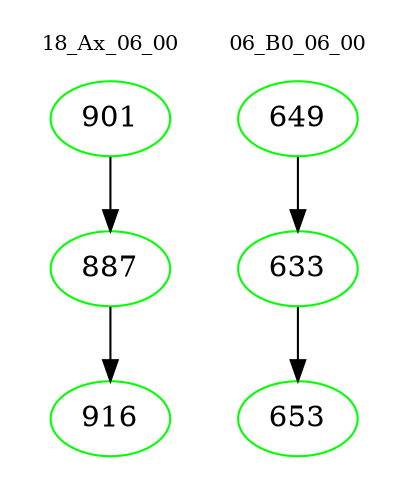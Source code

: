 digraph{
subgraph cluster_0 {
color = white
label = "18_Ax_06_00";
fontsize=10;
T0_901 [label="901", color="green"]
T0_901 -> T0_887 [color="black"]
T0_887 [label="887", color="green"]
T0_887 -> T0_916 [color="black"]
T0_916 [label="916", color="green"]
}
subgraph cluster_1 {
color = white
label = "06_B0_06_00";
fontsize=10;
T1_649 [label="649", color="green"]
T1_649 -> T1_633 [color="black"]
T1_633 [label="633", color="green"]
T1_633 -> T1_653 [color="black"]
T1_653 [label="653", color="green"]
}
}

